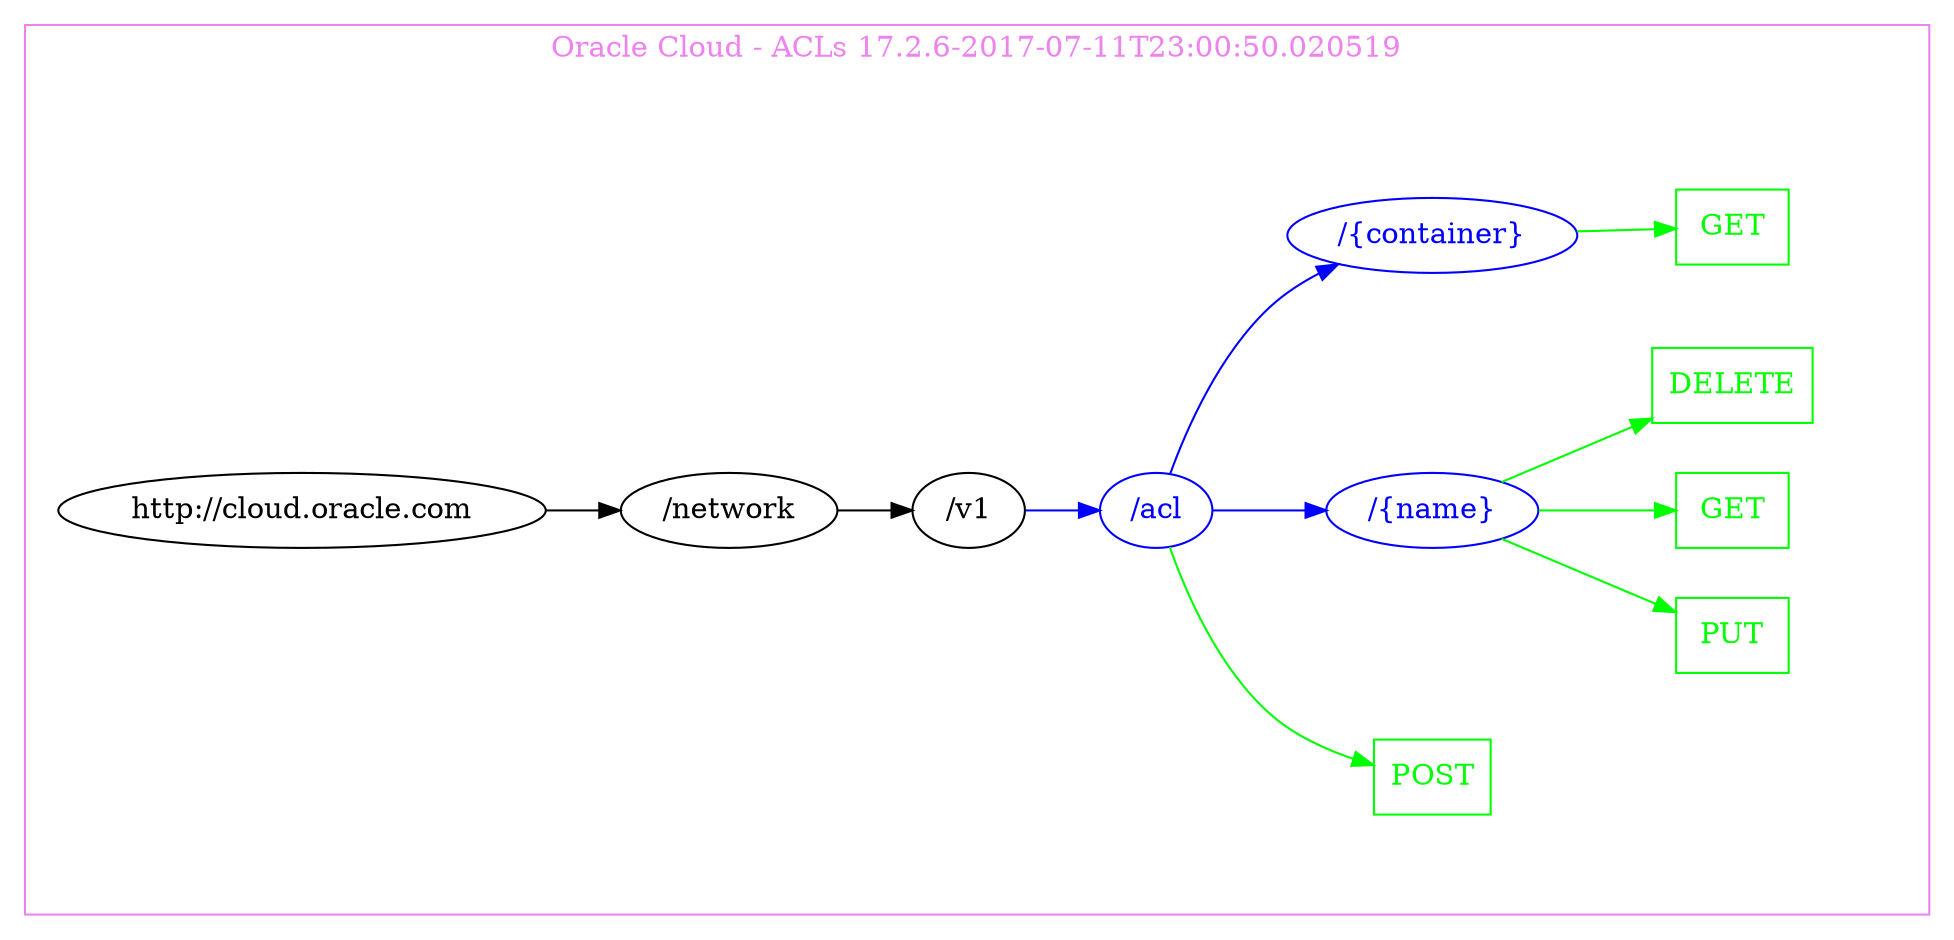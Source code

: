 digraph Cloud_Computing_REST_API {
rankdir="LR";
subgraph cluster_0 {
label="Oracle Cloud - ACLs 17.2.6-2017-07-11T23:00:50.020519"
color=violet
fontcolor=violet
subgraph cluster_1 {
label=""
color=white
fontcolor=white
node1 [label="http://cloud.oracle.com", shape="ellipse", color="black", fontcolor="black"]
node1 -> node2 [color="black", fontcolor="black"]
subgraph cluster_2 {
label=""
color=white
fontcolor=white
node2 [label="/network", shape="ellipse", color="black", fontcolor="black"]
node2 -> node3 [color="black", fontcolor="black"]
subgraph cluster_3 {
label=""
color=white
fontcolor=white
node3 [label="/v1", shape="ellipse", color="black", fontcolor="black"]
node3 -> node4 [color="blue", fontcolor="blue"]
subgraph cluster_4 {
label=""
color=white
fontcolor=white
node4 [label="/acl", shape="ellipse", color="blue", fontcolor="blue"]
node4 -> node5 [color="green", fontcolor="green"]
subgraph cluster_5 {
label=""
color=white
fontcolor=white
node5 [label="POST", shape="box", color="green", fontcolor="green"]
}
node4 -> node6 [color="blue", fontcolor="blue"]
subgraph cluster_6 {
label=""
color=white
fontcolor=white
node6 [label="/{name}", shape="ellipse", color="blue", fontcolor="blue"]
node6 -> node7 [color="green", fontcolor="green"]
subgraph cluster_7 {
label=""
color=white
fontcolor=white
node7 [label="PUT", shape="box", color="green", fontcolor="green"]
}
node6 -> node8 [color="green", fontcolor="green"]
subgraph cluster_8 {
label=""
color=white
fontcolor=white
node8 [label="GET", shape="box", color="green", fontcolor="green"]
}
node6 -> node9 [color="green", fontcolor="green"]
subgraph cluster_9 {
label=""
color=white
fontcolor=white
node9 [label="DELETE", shape="box", color="green", fontcolor="green"]
}
}
node4 -> node10 [color="blue", fontcolor="blue"]
subgraph cluster_10 {
label=""
color=white
fontcolor=white
node10 [label="/{container}", shape="ellipse", color="blue", fontcolor="blue"]
node10 -> node11 [color="green", fontcolor="green"]
subgraph cluster_11 {
label=""
color=white
fontcolor=white
node11 [label="GET", shape="box", color="green", fontcolor="green"]
}
}
}
}
}
}
}
}
